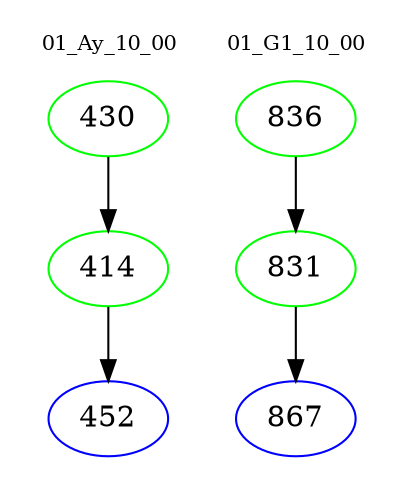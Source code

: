 digraph{
subgraph cluster_0 {
color = white
label = "01_Ay_10_00";
fontsize=10;
T0_430 [label="430", color="green"]
T0_430 -> T0_414 [color="black"]
T0_414 [label="414", color="green"]
T0_414 -> T0_452 [color="black"]
T0_452 [label="452", color="blue"]
}
subgraph cluster_1 {
color = white
label = "01_G1_10_00";
fontsize=10;
T1_836 [label="836", color="green"]
T1_836 -> T1_831 [color="black"]
T1_831 [label="831", color="green"]
T1_831 -> T1_867 [color="black"]
T1_867 [label="867", color="blue"]
}
}
